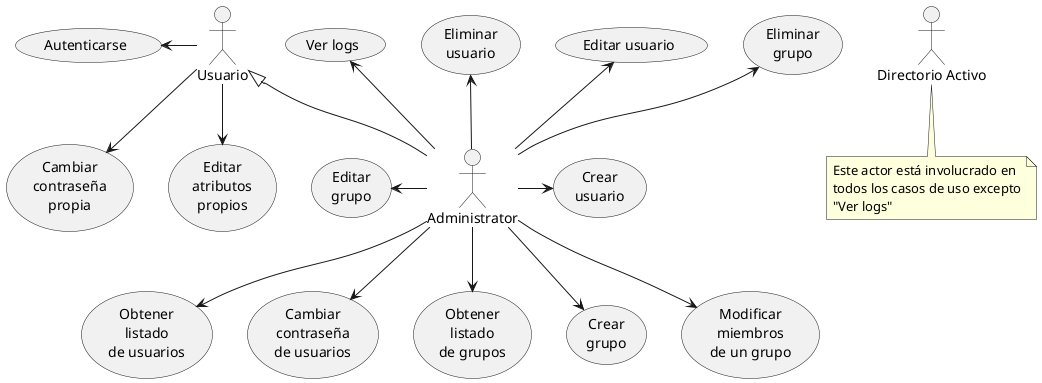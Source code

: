 @startuml system-diagram
actor Administrator as admin
actor :Usuario: as user
actor :Directorio Activo: as activeDirectory

note bottom of activeDirectory: Este actor está involucrado en\ntodos los casos de uso excepto\n"Ver logs"

(Ver logs) as logs

(Crear\nusuario) as createUser
(Obtener\nlistado\nde usuarios) as listUsers
(Eliminar\nusuario) as deleteUser
(Editar usuario) as editUser
(Cambiar\ncontraseña\nde usuarios) as changeUserPassword

(Obtener\nlistado\nde grupos) as listGroups
(Crear\ngrupo) as createGroup
(Eliminar\ngrupo) as deleteGroup
(Editar\ngrupo) as editGroup
(Modificar\nmiembros\nde un grupo) as setGroupMembers

(Autenticarse) as login

(Cambiar\ncontraseña\npropia) as changeSelfPassword
(Editar\natributos\npropios) as updateSelfUser

user <|-- admin

logs <-- admin

admin --> listGroups
admin --> listUsers
admin --> createGroup
admin -> createUser
editUser<--admin
editGroup<-admin
deleteGroup<--admin
deleteUser<--admin
admin --> setGroupMembers
login <- user
admin --> changeUserPassword


user --> updateSelfUser
user --> changeSelfPassword

@enduml



